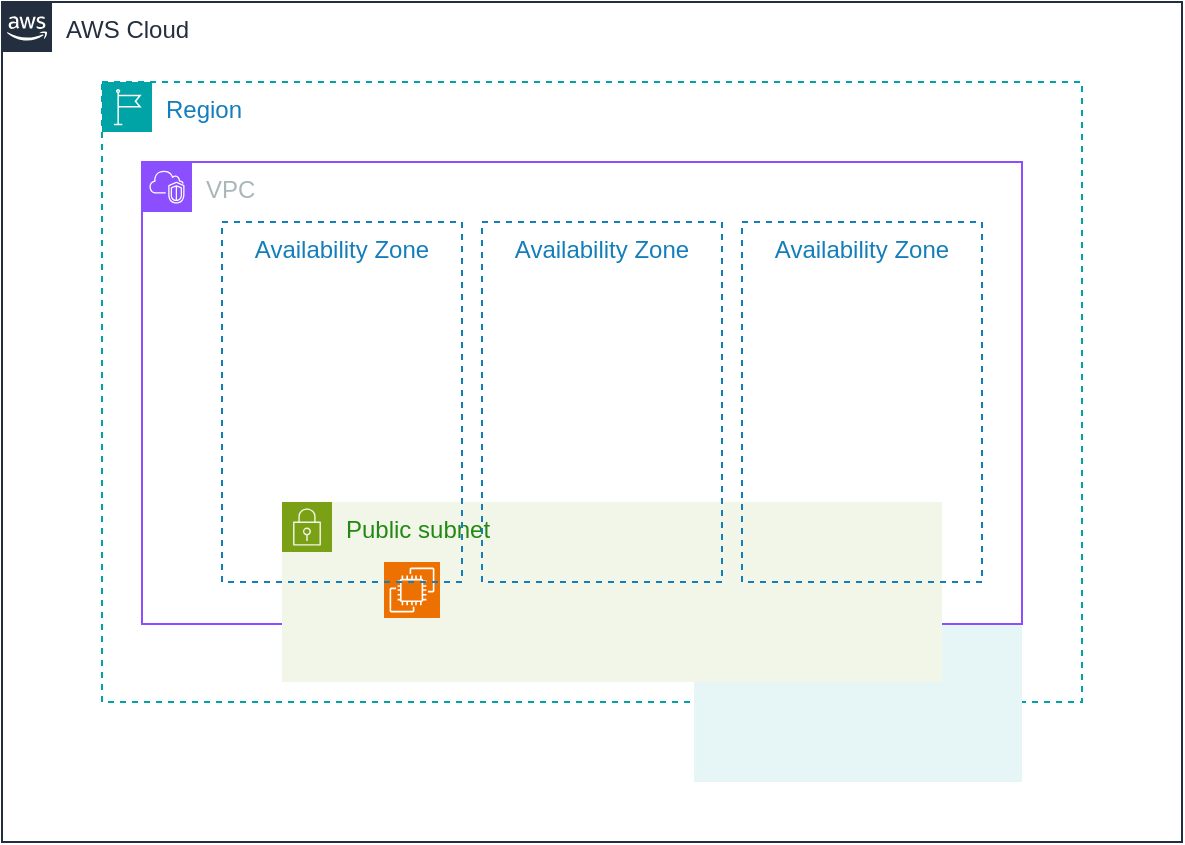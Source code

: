 <mxfile version="22.1.3" type="github">
  <diagram name="ページ1" id="tVy99rYXHUsZH3hneVnp">
    <mxGraphModel dx="1434" dy="1927" grid="1" gridSize="10" guides="1" tooltips="1" connect="1" arrows="1" fold="1" page="1" pageScale="1" pageWidth="827" pageHeight="1169" math="0" shadow="0">
      <root>
        <mxCell id="0" />
        <mxCell id="1" parent="0" />
        <mxCell id="xZfSfxxHkl3YPpoPbqo2-1" value="AWS Cloud" style="points=[[0,0],[0.25,0],[0.5,0],[0.75,0],[1,0],[1,0.25],[1,0.5],[1,0.75],[1,1],[0.75,1],[0.5,1],[0.25,1],[0,1],[0,0.75],[0,0.5],[0,0.25]];outlineConnect=0;gradientColor=none;html=1;whiteSpace=wrap;fontSize=12;fontStyle=0;container=1;pointerEvents=0;collapsible=0;recursiveResize=0;shape=mxgraph.aws4.group;grIcon=mxgraph.aws4.group_aws_cloud_alt;strokeColor=#232F3E;fillColor=none;verticalAlign=top;align=left;spacingLeft=30;fontColor=#232F3E;dashed=0;" parent="1" vertex="1">
          <mxGeometry x="150" y="-460" width="590" height="420" as="geometry" />
        </mxCell>
        <mxCell id="xZfSfxxHkl3YPpoPbqo2-3" value="Region" style="points=[[0,0],[0.25,0],[0.5,0],[0.75,0],[1,0],[1,0.25],[1,0.5],[1,0.75],[1,1],[0.75,1],[0.5,1],[0.25,1],[0,1],[0,0.75],[0,0.5],[0,0.25]];outlineConnect=0;gradientColor=none;html=1;whiteSpace=wrap;fontSize=12;fontStyle=0;container=1;pointerEvents=0;collapsible=0;recursiveResize=0;shape=mxgraph.aws4.group;grIcon=mxgraph.aws4.group_region;strokeColor=#00A4A6;fillColor=none;verticalAlign=top;align=left;spacingLeft=30;fontColor=#147EBA;dashed=1;" parent="xZfSfxxHkl3YPpoPbqo2-1" vertex="1">
          <mxGeometry x="50" y="40" width="490" height="310" as="geometry" />
        </mxCell>
        <mxCell id="xZfSfxxHkl3YPpoPbqo2-15" value="Private subnet" style="points=[[0,0],[0.25,0],[0.5,0],[0.75,0],[1,0],[1,0.25],[1,0.5],[1,0.75],[1,1],[0.75,1],[0.5,1],[0.25,1],[0,1],[0,0.75],[0,0.5],[0,0.25]];outlineConnect=0;gradientColor=none;html=1;whiteSpace=wrap;fontSize=12;fontStyle=0;container=1;pointerEvents=0;collapsible=0;recursiveResize=0;shape=mxgraph.aws4.group;grIcon=mxgraph.aws4.group_security_group;grStroke=0;strokeColor=#00A4A6;fillColor=#E6F6F7;verticalAlign=top;align=left;spacingLeft=30;fontColor=#147EBA;dashed=0;" parent="1" vertex="1">
          <mxGeometry x="496" y="-149" width="164" height="79" as="geometry" />
        </mxCell>
        <mxCell id="xZfSfxxHkl3YPpoPbqo2-11" value="VPC" style="points=[[0,0],[0.25,0],[0.5,0],[0.75,0],[1,0],[1,0.25],[1,0.5],[1,0.75],[1,1],[0.75,1],[0.5,1],[0.25,1],[0,1],[0,0.75],[0,0.5],[0,0.25]];outlineConnect=0;gradientColor=none;html=1;whiteSpace=wrap;fontSize=12;fontStyle=0;container=1;pointerEvents=0;collapsible=0;recursiveResize=0;shape=mxgraph.aws4.group;grIcon=mxgraph.aws4.group_vpc2;strokeColor=#8C4FFF;fillColor=none;verticalAlign=top;align=left;spacingLeft=30;fontColor=#AAB7B8;dashed=0;" parent="xZfSfxxHkl3YPpoPbqo2-15" vertex="1">
          <mxGeometry x="-276" y="-231" width="440" height="231" as="geometry" />
        </mxCell>
        <mxCell id="DRvOhDkONS8SkP9NgBKa-1" value="Public subnet" style="points=[[0,0],[0.25,0],[0.5,0],[0.75,0],[1,0],[1,0.25],[1,0.5],[1,0.75],[1,1],[0.75,1],[0.5,1],[0.25,1],[0,1],[0,0.75],[0,0.5],[0,0.25]];outlineConnect=0;gradientColor=none;html=1;whiteSpace=wrap;fontSize=12;fontStyle=0;container=1;pointerEvents=0;collapsible=0;recursiveResize=0;shape=mxgraph.aws4.group;grIcon=mxgraph.aws4.group_security_group;grStroke=0;strokeColor=#7AA116;fillColor=#F2F6E8;verticalAlign=top;align=left;spacingLeft=30;fontColor=#248814;dashed=0;" parent="xZfSfxxHkl3YPpoPbqo2-11" vertex="1">
          <mxGeometry x="70" y="170" width="330" height="90" as="geometry" />
        </mxCell>
        <mxCell id="xZfSfxxHkl3YPpoPbqo2-20" value="" style="sketch=0;points=[[0,0,0],[0.25,0,0],[0.5,0,0],[0.75,0,0],[1,0,0],[0,1,0],[0.25,1,0],[0.5,1,0],[0.75,1,0],[1,1,0],[0,0.25,0],[0,0.5,0],[0,0.75,0],[1,0.25,0],[1,0.5,0],[1,0.75,0]];outlineConnect=0;fontColor=#232F3E;fillColor=#ED7100;strokeColor=#ffffff;dashed=0;verticalLabelPosition=bottom;verticalAlign=top;align=center;html=1;fontSize=12;fontStyle=0;aspect=fixed;shape=mxgraph.aws4.resourceIcon;resIcon=mxgraph.aws4.ec2;" parent="DRvOhDkONS8SkP9NgBKa-1" vertex="1">
          <mxGeometry x="51" y="30" width="28" height="28" as="geometry" />
        </mxCell>
        <mxCell id="xZfSfxxHkl3YPpoPbqo2-10" value="Availability Zone" style="fillColor=none;strokeColor=#147EBA;dashed=1;verticalAlign=top;fontStyle=0;fontColor=#147EBA;whiteSpace=wrap;html=1;" parent="DRvOhDkONS8SkP9NgBKa-1" vertex="1">
          <mxGeometry x="-30" y="-140" width="120" height="180" as="geometry" />
        </mxCell>
        <mxCell id="wf-hKyWGlj1gjCBKWFYa-2" value="Availability Zone" style="fillColor=none;strokeColor=#147EBA;dashed=1;verticalAlign=top;fontStyle=0;fontColor=#147EBA;whiteSpace=wrap;html=1;" vertex="1" parent="xZfSfxxHkl3YPpoPbqo2-11">
          <mxGeometry x="170" y="30" width="120" height="180" as="geometry" />
        </mxCell>
        <mxCell id="wf-hKyWGlj1gjCBKWFYa-3" value="Availability Zone" style="fillColor=none;strokeColor=#147EBA;dashed=1;verticalAlign=top;fontStyle=0;fontColor=#147EBA;whiteSpace=wrap;html=1;" vertex="1" parent="xZfSfxxHkl3YPpoPbqo2-11">
          <mxGeometry x="300" y="30" width="120" height="180" as="geometry" />
        </mxCell>
      </root>
    </mxGraphModel>
  </diagram>
</mxfile>
